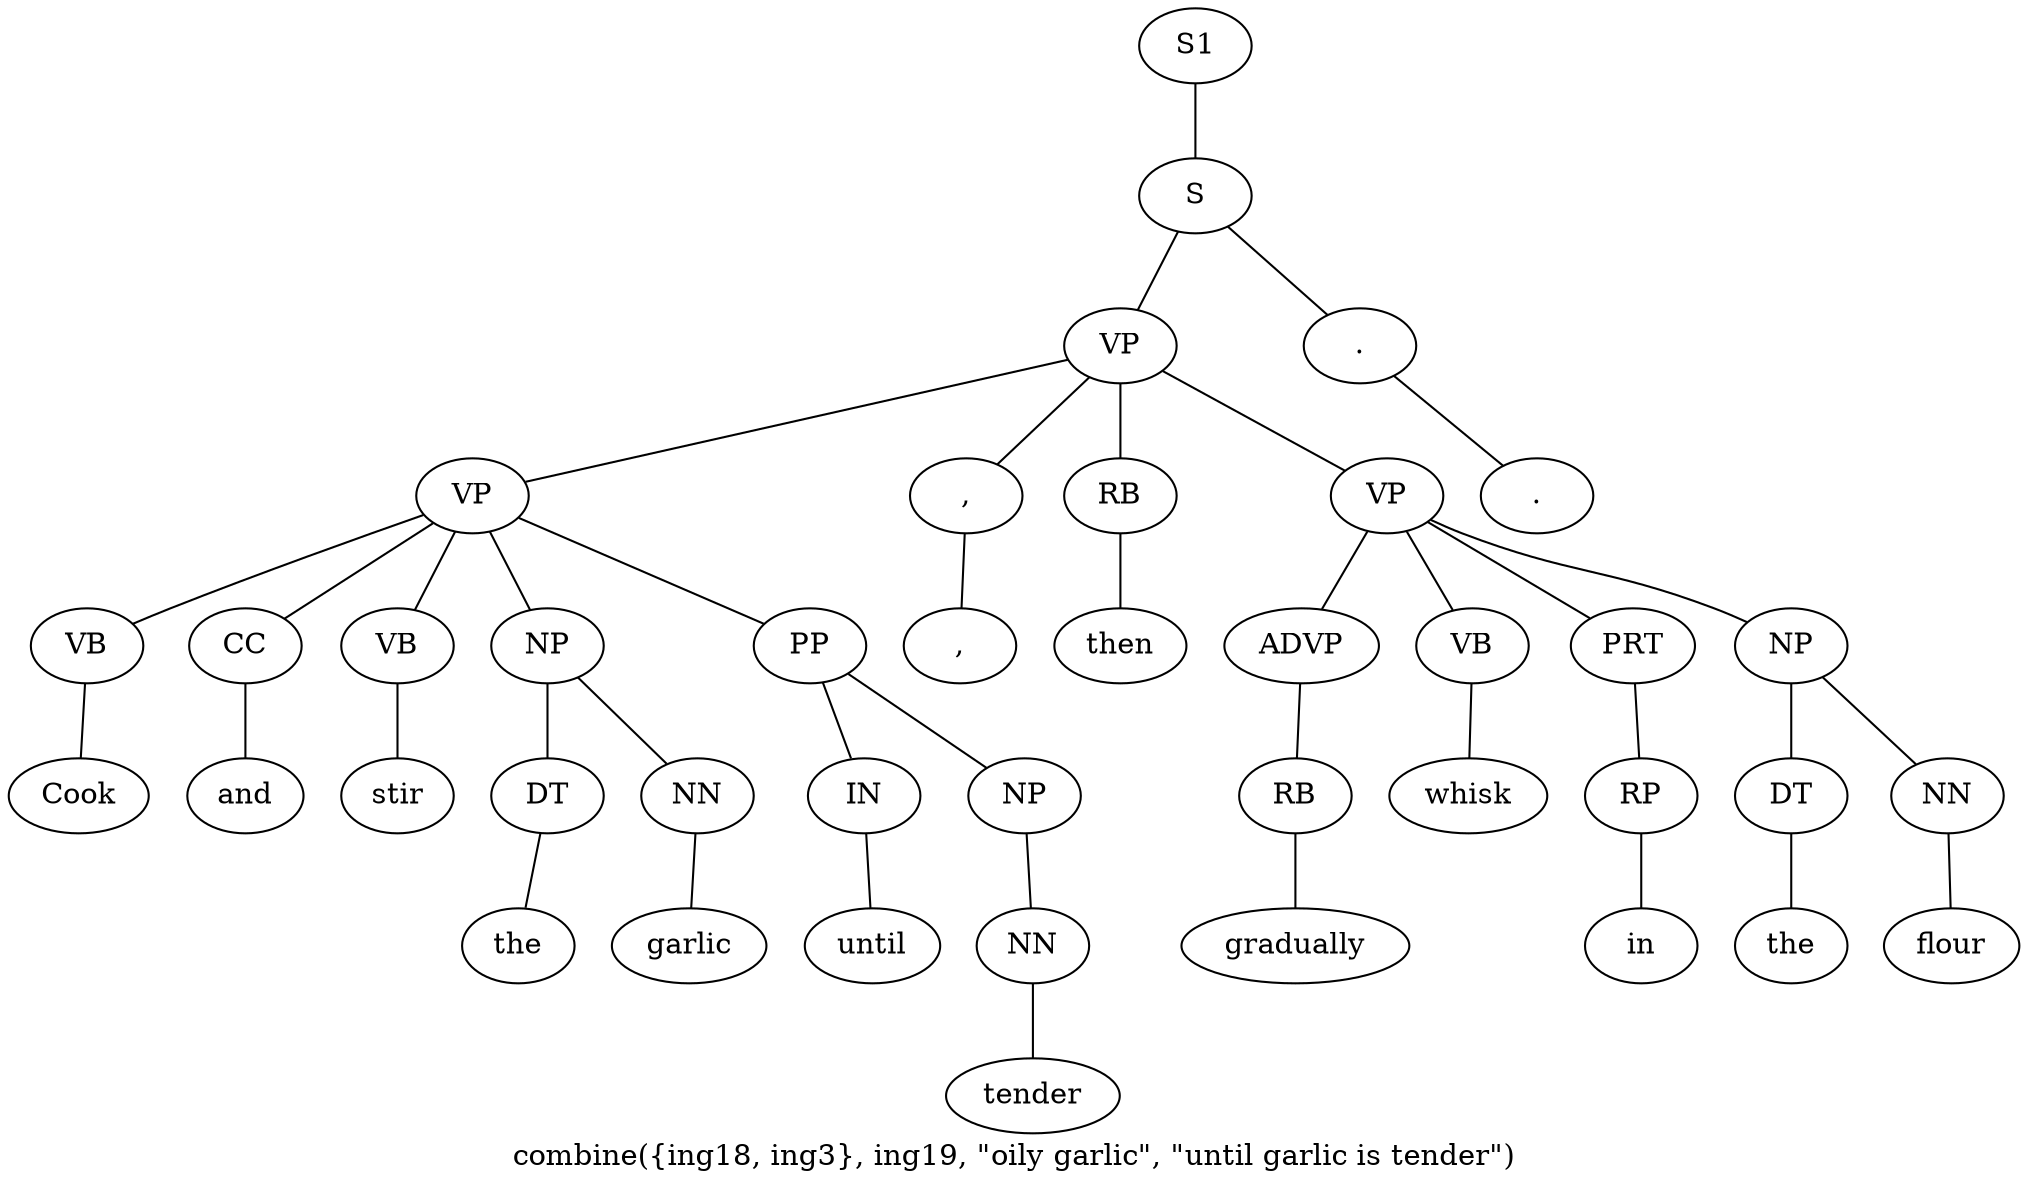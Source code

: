 graph SyntaxGraph {
	label = "combine({ing18, ing3}, ing19, \"oily garlic\", \"until garlic is tender\")";
	Node0 [label="S1"];
	Node1 [label="S"];
	Node2 [label="VP"];
	Node3 [label="VP"];
	Node4 [label="VB"];
	Node5 [label="Cook"];
	Node6 [label="CC"];
	Node7 [label="and"];
	Node8 [label="VB"];
	Node9 [label="stir"];
	Node10 [label="NP"];
	Node11 [label="DT"];
	Node12 [label="the"];
	Node13 [label="NN"];
	Node14 [label="garlic"];
	Node15 [label="PP"];
	Node16 [label="IN"];
	Node17 [label="until"];
	Node18 [label="NP"];
	Node19 [label="NN"];
	Node20 [label="tender"];
	Node21 [label=","];
	Node22 [label=","];
	Node23 [label="RB"];
	Node24 [label="then"];
	Node25 [label="VP"];
	Node26 [label="ADVP"];
	Node27 [label="RB"];
	Node28 [label="gradually"];
	Node29 [label="VB"];
	Node30 [label="whisk"];
	Node31 [label="PRT"];
	Node32 [label="RP"];
	Node33 [label="in"];
	Node34 [label="NP"];
	Node35 [label="DT"];
	Node36 [label="the"];
	Node37 [label="NN"];
	Node38 [label="flour"];
	Node39 [label="."];
	Node40 [label="."];

	Node0 -- Node1;
	Node1 -- Node2;
	Node1 -- Node39;
	Node2 -- Node3;
	Node2 -- Node21;
	Node2 -- Node23;
	Node2 -- Node25;
	Node3 -- Node4;
	Node3 -- Node6;
	Node3 -- Node8;
	Node3 -- Node10;
	Node3 -- Node15;
	Node4 -- Node5;
	Node6 -- Node7;
	Node8 -- Node9;
	Node10 -- Node11;
	Node10 -- Node13;
	Node11 -- Node12;
	Node13 -- Node14;
	Node15 -- Node16;
	Node15 -- Node18;
	Node16 -- Node17;
	Node18 -- Node19;
	Node19 -- Node20;
	Node21 -- Node22;
	Node23 -- Node24;
	Node25 -- Node26;
	Node25 -- Node29;
	Node25 -- Node31;
	Node25 -- Node34;
	Node26 -- Node27;
	Node27 -- Node28;
	Node29 -- Node30;
	Node31 -- Node32;
	Node32 -- Node33;
	Node34 -- Node35;
	Node34 -- Node37;
	Node35 -- Node36;
	Node37 -- Node38;
	Node39 -- Node40;
}